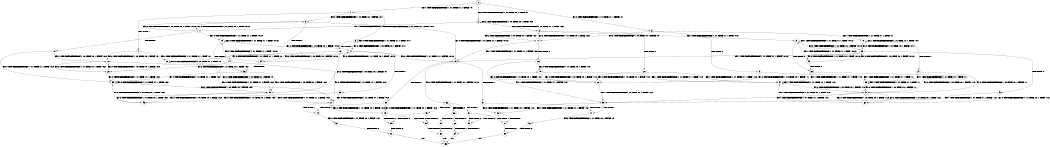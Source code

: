 digraph BCG {
size = "7, 10.5";
center = TRUE;
node [shape = circle];
0 [peripheries = 2];
0 -> 1 [label = "EX !1 !ATOMIC_EXCH_BRANCH (1, +1, TRUE, +1, 1, FALSE) !:0:"];
0 -> 2 [label = "EX !2 !ATOMIC_EXCH_BRANCH (1, +0, TRUE, +0, 1, TRUE) !:0:"];
0 -> 3 [label = "EX !0 !ATOMIC_EXCH_BRANCH (1, +1, TRUE, +1, 1, FALSE) !:0:"];
1 -> 4 [label = "TERMINATE !1"];
1 -> 5 [label = "EX !2 !ATOMIC_EXCH_BRANCH (1, +0, TRUE, +0, 1, FALSE) !:0:1:"];
1 -> 6 [label = "EX !0 !ATOMIC_EXCH_BRANCH (1, +1, TRUE, +1, 1, TRUE) !:0:1:"];
2 -> 7 [label = "EX !1 !ATOMIC_EXCH_BRANCH (1, +1, TRUE, +1, 1, FALSE) !:0:2:"];
2 -> 8 [label = "EX !0 !ATOMIC_EXCH_BRANCH (1, +1, TRUE, +1, 1, FALSE) !:0:2:"];
2 -> 2 [label = "EX !2 !ATOMIC_EXCH_BRANCH (1, +0, TRUE, +0, 1, TRUE) !:0:2:"];
3 -> 9 [label = "TERMINATE !0"];
3 -> 10 [label = "EX !1 !ATOMIC_EXCH_BRANCH (1, +1, TRUE, +1, 1, TRUE) !:0:"];
3 -> 11 [label = "EX !2 !ATOMIC_EXCH_BRANCH (1, +0, TRUE, +0, 1, FALSE) !:0:"];
4 -> 12 [label = "EX !2 !ATOMIC_EXCH_BRANCH (1, +0, TRUE, +0, 1, FALSE) !:0:"];
4 -> 13 [label = "EX !0 !ATOMIC_EXCH_BRANCH (1, +1, TRUE, +1, 1, TRUE) !:0:"];
5 -> 14 [label = "TERMINATE !1"];
5 -> 15 [label = "EX !0 !ATOMIC_EXCH_BRANCH (1, +1, TRUE, +1, 1, FALSE) !:0:1:2:"];
5 -> 7 [label = "EX !2 !ATOMIC_EXCH_BRANCH (1, +1, TRUE, +0, 1, TRUE) !:0:1:2:"];
6 -> 16 [label = "TERMINATE !1"];
6 -> 17 [label = "EX !2 !ATOMIC_EXCH_BRANCH (1, +0, TRUE, +0, 1, FALSE) !:0:1:"];
6 -> 6 [label = "EX !0 !ATOMIC_EXCH_BRANCH (1, +1, TRUE, +1, 1, TRUE) !:0:1:"];
7 -> 18 [label = "TERMINATE !1"];
7 -> 19 [label = "EX !0 !ATOMIC_EXCH_BRANCH (1, +1, TRUE, +1, 1, TRUE) !:0:1:2:"];
7 -> 5 [label = "EX !2 !ATOMIC_EXCH_BRANCH (1, +0, TRUE, +0, 1, FALSE) !:0:1:2:"];
8 -> 20 [label = "TERMINATE !0"];
8 -> 21 [label = "EX !1 !ATOMIC_EXCH_BRANCH (1, +1, TRUE, +1, 1, TRUE) !:0:2:"];
8 -> 11 [label = "EX !2 !ATOMIC_EXCH_BRANCH (1, +0, TRUE, +0, 1, FALSE) !:0:2:"];
9 -> 22 [label = "EX !2 !ATOMIC_EXCH_BRANCH (1, +0, TRUE, +0, 1, FALSE) !:1:"];
9 -> 23 [label = "EX !1 !ATOMIC_EXCH_BRANCH (1, +1, TRUE, +1, 1, TRUE) !:1:"];
10 -> 24 [label = "TERMINATE !0"];
10 -> 25 [label = "EX !2 !ATOMIC_EXCH_BRANCH (1, +0, TRUE, +0, 1, FALSE) !:0:1:"];
10 -> 10 [label = "EX !1 !ATOMIC_EXCH_BRANCH (1, +1, TRUE, +1, 1, TRUE) !:0:1:"];
11 -> 26 [label = "TERMINATE !0"];
11 -> 15 [label = "EX !1 !ATOMIC_EXCH_BRANCH (1, +1, TRUE, +1, 1, FALSE) !:0:2:"];
11 -> 8 [label = "EX !2 !ATOMIC_EXCH_BRANCH (1, +1, TRUE, +0, 1, TRUE) !:0:2:"];
12 -> 27 [label = "EX !0 !ATOMIC_EXCH_BRANCH (1, +1, TRUE, +1, 1, FALSE) !:0:2:"];
12 -> 28 [label = "EX !2 !ATOMIC_EXCH_BRANCH (1, +1, TRUE, +0, 1, TRUE) !:0:2:"];
13 -> 29 [label = "EX !2 !ATOMIC_EXCH_BRANCH (1, +0, TRUE, +0, 1, FALSE) !:0:"];
13 -> 13 [label = "EX !0 !ATOMIC_EXCH_BRANCH (1, +1, TRUE, +1, 1, TRUE) !:0:"];
14 -> 27 [label = "EX !0 !ATOMIC_EXCH_BRANCH (1, +1, TRUE, +1, 1, FALSE) !:0:2:"];
14 -> 28 [label = "EX !2 !ATOMIC_EXCH_BRANCH (1, +1, TRUE, +0, 1, TRUE) !:0:2:"];
15 -> 30 [label = "TERMINATE !1"];
15 -> 31 [label = "TERMINATE !0"];
15 -> 32 [label = "EX !2 !ATOMIC_EXCH_BRANCH (1, +1, TRUE, +0, 1, FALSE) !:0:1:2:"];
16 -> 29 [label = "EX !2 !ATOMIC_EXCH_BRANCH (1, +0, TRUE, +0, 1, FALSE) !:0:"];
16 -> 13 [label = "EX !0 !ATOMIC_EXCH_BRANCH (1, +1, TRUE, +1, 1, TRUE) !:0:"];
17 -> 33 [label = "TERMINATE !1"];
17 -> 34 [label = "EX !2 !ATOMIC_EXCH_BRANCH (1, +1, TRUE, +0, 1, TRUE) !:0:1:2:"];
17 -> 15 [label = "EX !0 !ATOMIC_EXCH_BRANCH (1, +1, TRUE, +1, 1, FALSE) !:0:1:2:"];
18 -> 35 [label = "EX !0 !ATOMIC_EXCH_BRANCH (1, +1, TRUE, +1, 1, TRUE) !:0:2:"];
18 -> 12 [label = "EX !2 !ATOMIC_EXCH_BRANCH (1, +0, TRUE, +0, 1, FALSE) !:0:2:"];
19 -> 36 [label = "TERMINATE !1"];
19 -> 17 [label = "EX !2 !ATOMIC_EXCH_BRANCH (1, +0, TRUE, +0, 1, FALSE) !:0:1:2:"];
19 -> 19 [label = "EX !0 !ATOMIC_EXCH_BRANCH (1, +1, TRUE, +1, 1, TRUE) !:0:1:2:"];
20 -> 37 [label = "EX !1 !ATOMIC_EXCH_BRANCH (1, +1, TRUE, +1, 1, TRUE) !:1:2:"];
20 -> 22 [label = "EX !2 !ATOMIC_EXCH_BRANCH (1, +0, TRUE, +0, 1, FALSE) !:1:2:"];
21 -> 38 [label = "TERMINATE !0"];
21 -> 25 [label = "EX !2 !ATOMIC_EXCH_BRANCH (1, +0, TRUE, +0, 1, FALSE) !:0:1:2:"];
21 -> 21 [label = "EX !1 !ATOMIC_EXCH_BRANCH (1, +1, TRUE, +1, 1, TRUE) !:0:1:2:"];
22 -> 39 [label = "EX !1 !ATOMIC_EXCH_BRANCH (1, +1, TRUE, +1, 1, FALSE) !:1:2:"];
22 -> 40 [label = "EX !2 !ATOMIC_EXCH_BRANCH (1, +1, TRUE, +0, 1, TRUE) !:1:2:"];
23 -> 41 [label = "EX !2 !ATOMIC_EXCH_BRANCH (1, +0, TRUE, +0, 1, FALSE) !:1:"];
23 -> 23 [label = "EX !1 !ATOMIC_EXCH_BRANCH (1, +1, TRUE, +1, 1, TRUE) !:1:"];
24 -> 41 [label = "EX !2 !ATOMIC_EXCH_BRANCH (1, +0, TRUE, +0, 1, FALSE) !:1:"];
24 -> 23 [label = "EX !1 !ATOMIC_EXCH_BRANCH (1, +1, TRUE, +1, 1, TRUE) !:1:"];
25 -> 42 [label = "TERMINATE !0"];
25 -> 43 [label = "EX !2 !ATOMIC_EXCH_BRANCH (1, +1, TRUE, +0, 1, TRUE) !:0:1:2:"];
25 -> 15 [label = "EX !1 !ATOMIC_EXCH_BRANCH (1, +1, TRUE, +1, 1, FALSE) !:0:1:2:"];
26 -> 39 [label = "EX !1 !ATOMIC_EXCH_BRANCH (1, +1, TRUE, +1, 1, FALSE) !:1:2:"];
26 -> 40 [label = "EX !2 !ATOMIC_EXCH_BRANCH (1, +1, TRUE, +0, 1, TRUE) !:1:2:"];
27 -> 44 [label = "TERMINATE !0"];
27 -> 45 [label = "EX !2 !ATOMIC_EXCH_BRANCH (1, +1, TRUE, +0, 1, FALSE) !:0:2:"];
28 -> 35 [label = "EX !0 !ATOMIC_EXCH_BRANCH (1, +1, TRUE, +1, 1, TRUE) !:0:2:"];
28 -> 12 [label = "EX !2 !ATOMIC_EXCH_BRANCH (1, +0, TRUE, +0, 1, FALSE) !:0:2:"];
29 -> 46 [label = "EX !2 !ATOMIC_EXCH_BRANCH (1, +1, TRUE, +0, 1, TRUE) !:0:2:"];
29 -> 27 [label = "EX !0 !ATOMIC_EXCH_BRANCH (1, +1, TRUE, +1, 1, FALSE) !:0:2:"];
30 -> 44 [label = "TERMINATE !0"];
30 -> 45 [label = "EX !2 !ATOMIC_EXCH_BRANCH (1, +1, TRUE, +0, 1, FALSE) !:0:2:"];
31 -> 47 [label = "TERMINATE !1"];
31 -> 48 [label = "EX !2 !ATOMIC_EXCH_BRANCH (1, +1, TRUE, +0, 1, FALSE) !:1:2:"];
32 -> 49 [label = "TERMINATE !1"];
32 -> 50 [label = "TERMINATE !2"];
32 -> 51 [label = "TERMINATE !0"];
33 -> 46 [label = "EX !2 !ATOMIC_EXCH_BRANCH (1, +1, TRUE, +0, 1, TRUE) !:0:2:"];
33 -> 27 [label = "EX !0 !ATOMIC_EXCH_BRANCH (1, +1, TRUE, +1, 1, FALSE) !:0:2:"];
34 -> 36 [label = "TERMINATE !1"];
34 -> 17 [label = "EX !2 !ATOMIC_EXCH_BRANCH (1, +0, TRUE, +0, 1, FALSE) !:0:1:2:"];
34 -> 19 [label = "EX !0 !ATOMIC_EXCH_BRANCH (1, +1, TRUE, +1, 1, TRUE) !:0:1:2:"];
35 -> 29 [label = "EX !2 !ATOMIC_EXCH_BRANCH (1, +0, TRUE, +0, 1, FALSE) !:0:2:"];
35 -> 35 [label = "EX !0 !ATOMIC_EXCH_BRANCH (1, +1, TRUE, +1, 1, TRUE) !:0:2:"];
36 -> 29 [label = "EX !2 !ATOMIC_EXCH_BRANCH (1, +0, TRUE, +0, 1, FALSE) !:0:2:"];
36 -> 35 [label = "EX !0 !ATOMIC_EXCH_BRANCH (1, +1, TRUE, +1, 1, TRUE) !:0:2:"];
37 -> 41 [label = "EX !2 !ATOMIC_EXCH_BRANCH (1, +0, TRUE, +0, 1, FALSE) !:1:2:"];
37 -> 37 [label = "EX !1 !ATOMIC_EXCH_BRANCH (1, +1, TRUE, +1, 1, TRUE) !:1:2:"];
38 -> 41 [label = "EX !2 !ATOMIC_EXCH_BRANCH (1, +0, TRUE, +0, 1, FALSE) !:1:2:"];
38 -> 37 [label = "EX !1 !ATOMIC_EXCH_BRANCH (1, +1, TRUE, +1, 1, TRUE) !:1:2:"];
39 -> 47 [label = "TERMINATE !1"];
39 -> 48 [label = "EX !2 !ATOMIC_EXCH_BRANCH (1, +1, TRUE, +0, 1, FALSE) !:1:2:"];
40 -> 37 [label = "EX !1 !ATOMIC_EXCH_BRANCH (1, +1, TRUE, +1, 1, TRUE) !:1:2:"];
40 -> 22 [label = "EX !2 !ATOMIC_EXCH_BRANCH (1, +0, TRUE, +0, 1, FALSE) !:1:2:"];
41 -> 52 [label = "EX !2 !ATOMIC_EXCH_BRANCH (1, +1, TRUE, +0, 1, TRUE) !:1:2:"];
41 -> 39 [label = "EX !1 !ATOMIC_EXCH_BRANCH (1, +1, TRUE, +1, 1, FALSE) !:1:2:"];
42 -> 52 [label = "EX !2 !ATOMIC_EXCH_BRANCH (1, +1, TRUE, +0, 1, TRUE) !:1:2:"];
42 -> 39 [label = "EX !1 !ATOMIC_EXCH_BRANCH (1, +1, TRUE, +1, 1, FALSE) !:1:2:"];
43 -> 38 [label = "TERMINATE !0"];
43 -> 25 [label = "EX !2 !ATOMIC_EXCH_BRANCH (1, +0, TRUE, +0, 1, FALSE) !:0:1:2:"];
43 -> 21 [label = "EX !1 !ATOMIC_EXCH_BRANCH (1, +1, TRUE, +1, 1, TRUE) !:0:1:2:"];
44 -> 53 [label = "EX !2 !ATOMIC_EXCH_BRANCH (1, +1, TRUE, +0, 1, FALSE) !:1:2:"];
45 -> 54 [label = "TERMINATE !2"];
45 -> 55 [label = "TERMINATE !0"];
46 -> 29 [label = "EX !2 !ATOMIC_EXCH_BRANCH (1, +0, TRUE, +0, 1, FALSE) !:0:2:"];
46 -> 35 [label = "EX !0 !ATOMIC_EXCH_BRANCH (1, +1, TRUE, +1, 1, TRUE) !:0:2:"];
47 -> 56 [label = "EX !2 !ATOMIC_EXCH_BRANCH (1, +1, TRUE, +0, 1, FALSE) !:2:"];
48 -> 57 [label = "TERMINATE !1"];
48 -> 58 [label = "TERMINATE !2"];
49 -> 54 [label = "TERMINATE !2"];
49 -> 55 [label = "TERMINATE !0"];
50 -> 59 [label = "TERMINATE !1"];
50 -> 60 [label = "TERMINATE !0"];
51 -> 57 [label = "TERMINATE !1"];
51 -> 58 [label = "TERMINATE !2"];
52 -> 41 [label = "EX !2 !ATOMIC_EXCH_BRANCH (1, +0, TRUE, +0, 1, FALSE) !:1:2:"];
52 -> 37 [label = "EX !1 !ATOMIC_EXCH_BRANCH (1, +1, TRUE, +1, 1, TRUE) !:1:2:"];
53 -> 61 [label = "TERMINATE !2"];
54 -> 62 [label = "TERMINATE !0"];
55 -> 61 [label = "TERMINATE !2"];
56 -> 63 [label = "TERMINATE !2"];
57 -> 63 [label = "TERMINATE !2"];
58 -> 64 [label = "TERMINATE !1"];
59 -> 62 [label = "TERMINATE !0"];
60 -> 64 [label = "TERMINATE !1"];
61 -> 65 [label = "exit"];
62 -> 65 [label = "exit"];
63 -> 65 [label = "exit"];
64 -> 65 [label = "exit"];
}
